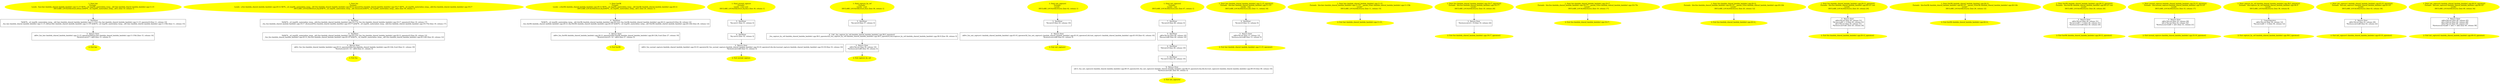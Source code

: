 /* @generated */
digraph iCFG {
"bar#13629960763458822780.27859d4aca4c920a20241f1b78082005_1" [label="1: Start bar\nFormals: \nLocals:  func:bar::lambda_shared_lambda_lambda1.cpp:11:15 0$?%__sil_tmpSIL_materialize_temp__n$1:bar::lambda_shared_lambda_lambda1.cpp:11:15 \n   DECLARE_LOCALS(&return,&func,&0$?%__sil_tmpSIL_materialize_temp__n$1); [line 10, column 1]\n " color=yellow style=filled]
	

	 "bar#13629960763458822780.27859d4aca4c920a20241f1b78082005_1" -> "bar#13629960763458822780.27859d4aca4c920a20241f1b78082005_4" ;
"bar#13629960763458822780.27859d4aca4c920a20241f1b78082005_2" [label="2: Exit bar \n  " color=yellow style=filled]
	

"bar#13629960763458822780.27859d4aca4c920a20241f1b78082005_3" [label="3:  Return Stmt \n   n$0=_fun_bar::lambda_shared_lambda_lambda1.cpp:11:15_operator()(&func:bar::lambda_shared_lambda_lambda1.cpp:11:15&) [line 15, column 14]\n  *&return:int=(7 / n$0) [line 15, column 3]\n " shape="box"]
	

	 "bar#13629960763458822780.27859d4aca4c920a20241f1b78082005_3" -> "bar#13629960763458822780.27859d4aca4c920a20241f1b78082005_2" ;
"bar#13629960763458822780.27859d4aca4c920a20241f1b78082005_4" [label="4:  DeclStmt \n   *&0$?%__sil_tmpSIL_materialize_temp__n$1:bar::lambda_shared_lambda_lambda1.cpp:11:15=(_fun_bar::lambda_shared_lambda_lambda1.cpp:11:15_operator()) [line 11, column 15]\n  _fun_bar::lambda_shared_lambda_lambda1.cpp:11:15_(&func:bar::lambda_shared_lambda_lambda1.cpp:11:15*,&0$?%__sil_tmpSIL_materialize_temp__n$1:bar::lambda_shared_lambda_lambda1.cpp:11:15&) [line 11, column 15]\n " shape="box"]
	

	 "bar#13629960763458822780.27859d4aca4c920a20241f1b78082005_4" -> "bar#13629960763458822780.27859d4aca4c920a20241f1b78082005_3" ;
"foo#972162870672026475.86d7db357d6a36081d09067fb38ce85e_1" [label="1: Start foo\nFormals: \nLocals:  y:foo::lambda_shared_lambda_lambda1.cpp:20:12 0$?%__sil_tmpSIL_materialize_temp__n$1:foo::lambda_shared_lambda_lambda1.cpp:20:12 unused:foo::lambda_shared_lambda_lambda1.cpp:19:17 0$?%__sil_tmpSIL_materialize_temp__n$2:foo::lambda_shared_lambda_lambda1.cpp:19:17 \n   DECLARE_LOCALS(&return,&y,&0$?%__sil_tmpSIL_materialize_temp__n$1,&unused,&0$?%__sil_tmpSIL_materialize_temp__n$2); [line 18, column 1]\n " color=yellow style=filled]
	

	 "foo#972162870672026475.86d7db357d6a36081d09067fb38ce85e_1" -> "foo#972162870672026475.86d7db357d6a36081d09067fb38ce85e_5" ;
"foo#972162870672026475.86d7db357d6a36081d09067fb38ce85e_2" [label="2: Exit foo \n  " color=yellow style=filled]
	

"foo#972162870672026475.86d7db357d6a36081d09067fb38ce85e_3" [label="3:  Return Stmt \n   n$0=_fun_foo::lambda_shared_lambda_lambda1.cpp:20:12_operator()(&y:foo::lambda_shared_lambda_lambda1.cpp:20:12&,3:int) [line 21, column 19]\n  *&return:int=(5 / (4 - n$0)) [line 21, column 3]\n " shape="box"]
	

	 "foo#972162870672026475.86d7db357d6a36081d09067fb38ce85e_3" -> "foo#972162870672026475.86d7db357d6a36081d09067fb38ce85e_2" ;
"foo#972162870672026475.86d7db357d6a36081d09067fb38ce85e_4" [label="4:  DeclStmt \n   *&0$?%__sil_tmpSIL_materialize_temp__n$1:foo::lambda_shared_lambda_lambda1.cpp:20:12=(_fun_foo::lambda_shared_lambda_lambda1.cpp:20:12_operator()) [line 20, column 12]\n  _fun_foo::lambda_shared_lambda_lambda1.cpp:20:12_(&y:foo::lambda_shared_lambda_lambda1.cpp:20:12*,&0$?%__sil_tmpSIL_materialize_temp__n$1:foo::lambda_shared_lambda_lambda1.cpp:20:12&) [line 20, column 12]\n " shape="box"]
	

	 "foo#972162870672026475.86d7db357d6a36081d09067fb38ce85e_4" -> "foo#972162870672026475.86d7db357d6a36081d09067fb38ce85e_3" ;
"foo#972162870672026475.86d7db357d6a36081d09067fb38ce85e_5" [label="5:  DeclStmt \n   *&0$?%__sil_tmpSIL_materialize_temp__n$2:foo::lambda_shared_lambda_lambda1.cpp:19:17=(_fun_foo::lambda_shared_lambda_lambda1.cpp:19:17_operator()) [line 19, column 17]\n  _fun_foo::lambda_shared_lambda_lambda1.cpp:19:17_(&unused:foo::lambda_shared_lambda_lambda1.cpp:19:17*,&0$?%__sil_tmpSIL_materialize_temp__n$2:foo::lambda_shared_lambda_lambda1.cpp:19:17&) [line 19, column 17]\n " shape="box"]
	

	 "foo#972162870672026475.86d7db357d6a36081d09067fb38ce85e_5" -> "foo#972162870672026475.86d7db357d6a36081d09067fb38ce85e_4" ;
"fooOK#5521302935427608539.9c36ec052efdd50972817d895666852a_1" [label="1: Start fooOK\nFormals: \nLocals:  y:fooOK::lambda_shared_lambda_lambda1.cpp:26:12 0$?%__sil_tmpSIL_materialize_temp__n$1:fooOK::lambda_shared_lambda_lambda1.cpp:26:12 \n   DECLARE_LOCALS(&return,&y,&0$?%__sil_tmpSIL_materialize_temp__n$1); [line 24, column 1]\n " color=yellow style=filled]
	

	 "fooOK#5521302935427608539.9c36ec052efdd50972817d895666852a_1" -> "fooOK#5521302935427608539.9c36ec052efdd50972817d895666852a_4" ;
"fooOK#5521302935427608539.9c36ec052efdd50972817d895666852a_2" [label="2: Exit fooOK \n  " color=yellow style=filled]
	

"fooOK#5521302935427608539.9c36ec052efdd50972817d895666852a_3" [label="3:  Return Stmt \n   n$0=_fun_fooOK::lambda_shared_lambda_lambda1.cpp:26:12_operator()(&y:fooOK::lambda_shared_lambda_lambda1.cpp:26:12&,3:int) [line 27, column 19]\n  *&return:int=(5 / (4 - n$0)) [line 27, column 3]\n " shape="box"]
	

	 "fooOK#5521302935427608539.9c36ec052efdd50972817d895666852a_3" -> "fooOK#5521302935427608539.9c36ec052efdd50972817d895666852a_2" ;
"fooOK#5521302935427608539.9c36ec052efdd50972817d895666852a_4" [label="4:  DeclStmt \n   *&0$?%__sil_tmpSIL_materialize_temp__n$1:fooOK::lambda_shared_lambda_lambda1.cpp:26:12=(_fun_fooOK::lambda_shared_lambda_lambda1.cpp:26:12_operator()) [line 26, column 12]\n  _fun_fooOK::lambda_shared_lambda_lambda1.cpp:26:12_(&y:fooOK::lambda_shared_lambda_lambda1.cpp:26:12*,&0$?%__sil_tmpSIL_materialize_temp__n$1:fooOK::lambda_shared_lambda_lambda1.cpp:26:12&) [line 26, column 12]\n " shape="box"]
	

	 "fooOK#5521302935427608539.9c36ec052efdd50972817d895666852a_4" -> "fooOK#5521302935427608539.9c36ec052efdd50972817d895666852a_3" ;
"normal_capture#5533029764254319855.11493b249dddd657790695e287170b84_1" [label="1: Start normal_capture\nFormals: \nLocals:  y:int x:int \n   DECLARE_LOCALS(&return,&y,&x); [line 30, column 1]\n " color=yellow style=filled]
	

	 "normal_capture#5533029764254319855.11493b249dddd657790695e287170b84_1" -> "normal_capture#5533029764254319855.11493b249dddd657790695e287170b84_5" ;
"normal_capture#5533029764254319855.11493b249dddd657790695e287170b84_2" [label="2: Exit normal_capture \n  " color=yellow style=filled]
	

"normal_capture#5533029764254319855.11493b249dddd657790695e287170b84_3" [label="3:  Return Stmt \n   n$0=_fun_normal_capture::lambda_shared_lambda_lambda1.cpp:33:10_operator()((_fun_normal_capture::lambda_shared_lambda_lambda1.cpp:33:10_operator(),&x,&y):normal_capture::lambda_shared_lambda_lambda1.cpp:33:10) [line 33, column 10]\n  *&return:int=n$0 [line 33, column 3]\n " shape="box"]
	

	 "normal_capture#5533029764254319855.11493b249dddd657790695e287170b84_3" -> "normal_capture#5533029764254319855.11493b249dddd657790695e287170b84_2" ;
"normal_capture#5533029764254319855.11493b249dddd657790695e287170b84_4" [label="4:  DeclStmt \n   *&y:int=2 [line 32, column 3]\n " shape="box"]
	

	 "normal_capture#5533029764254319855.11493b249dddd657790695e287170b84_4" -> "normal_capture#5533029764254319855.11493b249dddd657790695e287170b84_3" ;
"normal_capture#5533029764254319855.11493b249dddd657790695e287170b84_5" [label="5:  DeclStmt \n   *&x:int=1 [line 31, column 3]\n " shape="box"]
	

	 "normal_capture#5533029764254319855.11493b249dddd657790695e287170b84_5" -> "normal_capture#5533029764254319855.11493b249dddd657790695e287170b84_4" ;
"capture_by_ref#4375601249296069049.1d794578c048d96b25fb1e90dbaa8225_1" [label="1: Start capture_by_ref\nFormals: \nLocals:  x:int \n   DECLARE_LOCALS(&return,&x); [line 36, column 1]\n " color=yellow style=filled]
	

	 "capture_by_ref#4375601249296069049.1d794578c048d96b25fb1e90dbaa8225_1" -> "capture_by_ref#4375601249296069049.1d794578c048d96b25fb1e90dbaa8225_5" ;
"capture_by_ref#4375601249296069049.1d794578c048d96b25fb1e90dbaa8225_2" [label="2: Exit capture_by_ref \n  " color=yellow style=filled]
	

"capture_by_ref#4375601249296069049.1d794578c048d96b25fb1e90dbaa8225_3" [label="3:  Return Stmt \n   n$0=*&x:int [line 39, column 10]\n  *&return:int=n$0 [line 39, column 3]\n " shape="box"]
	

	 "capture_by_ref#4375601249296069049.1d794578c048d96b25fb1e90dbaa8225_3" -> "capture_by_ref#4375601249296069049.1d794578c048d96b25fb1e90dbaa8225_2" ;
"capture_by_ref#4375601249296069049.1d794578c048d96b25fb1e90dbaa8225_4" [label="4:  Call _fun_capture_by_ref::lambda_shared_lambda_lambda1.cpp:38:3_operator() \n   _fun_capture_by_ref::lambda_shared_lambda_lambda1.cpp:38:3_operator()((_fun_capture_by_ref::lambda_shared_lambda_lambda1.cpp:38:3_operator(),&x):capture_by_ref::lambda_shared_lambda_lambda1.cpp:38:3) [line 38, column 3]\n " shape="box"]
	

	 "capture_by_ref#4375601249296069049.1d794578c048d96b25fb1e90dbaa8225_4" -> "capture_by_ref#4375601249296069049.1d794578c048d96b25fb1e90dbaa8225_3" ;
"capture_by_ref#4375601249296069049.1d794578c048d96b25fb1e90dbaa8225_5" [label="5:  DeclStmt \n   *&x:int=0 [line 37, column 3]\n " shape="box"]
	

	 "capture_by_ref#4375601249296069049.1d794578c048d96b25fb1e90dbaa8225_5" -> "capture_by_ref#4375601249296069049.1d794578c048d96b25fb1e90dbaa8225_4" ;
"init_capture1#11582985675627962568.58b9ce334267f411dc5e1c70bd53eb81_1" [label="1: Start init_capture1\nFormals: \nLocals:  \n   DECLARE_LOCALS(&return); [line 42, column 1]\n " color=yellow style=filled]
	

	 "init_capture1#11582985675627962568.58b9ce334267f411dc5e1c70bd53eb81_1" -> "init_capture1#11582985675627962568.58b9ce334267f411dc5e1c70bd53eb81_3" ;
"init_capture1#11582985675627962568.58b9ce334267f411dc5e1c70bd53eb81_2" [label="2: Exit init_capture1 \n  " color=yellow style=filled]
	

"init_capture1#11582985675627962568.58b9ce334267f411dc5e1c70bd53eb81_3" [label="3:  DeclStmt \n   *&i:int=0 [line 43, column 10]\n " shape="box"]
	

	 "init_capture1#11582985675627962568.58b9ce334267f411dc5e1c70bd53eb81_3" -> "init_capture1#11582985675627962568.58b9ce334267f411dc5e1c70bd53eb81_4" ;
"init_capture1#11582985675627962568.58b9ce334267f411dc5e1c70bd53eb81_4" [label="4:  Return Stmt \n   n$0=_fun_init_capture1::lambda_shared_lambda_lambda1.cpp:43:10_operator()((_fun_init_capture1::lambda_shared_lambda_lambda1.cpp:43:10_operator(),&i):init_capture1::lambda_shared_lambda_lambda1.cpp:43:10) [line 43, column 10]\n  *&return:int=n$0 [line 43, column 3]\n " shape="box"]
	

	 "init_capture1#11582985675627962568.58b9ce334267f411dc5e1c70bd53eb81_4" -> "init_capture1#11582985675627962568.58b9ce334267f411dc5e1c70bd53eb81_2" ;
"init_capture2#11582143449720942167.039b5039af3b7807e4b00950523a9f3a_1" [label="1: Start init_capture2\nFormals: \nLocals:  i:int \n   DECLARE_LOCALS(&return,&i); [line 47, column 1]\n " color=yellow style=filled]
	

	 "init_capture2#11582143449720942167.039b5039af3b7807e4b00950523a9f3a_1" -> "init_capture2#11582143449720942167.039b5039af3b7807e4b00950523a9f3a_7" ;
"init_capture2#11582143449720942167.039b5039af3b7807e4b00950523a9f3a_2" [label="2: Exit init_capture2 \n  " color=yellow style=filled]
	

"init_capture2#11582143449720942167.039b5039af3b7807e4b00950523a9f3a_3" [label="3:  DeclStmt \n   *&c:int=3 [line 49, column 10]\n " shape="box"]
	

	 "init_capture2#11582143449720942167.039b5039af3b7807e4b00950523a9f3a_3" -> "init_capture2#11582143449720942167.039b5039af3b7807e4b00950523a9f3a_6" ;
"init_capture2#11582143449720942167.039b5039af3b7807e4b00950523a9f3a_4" [label="4:  DeclStmt \n   *&b:int=0 [line 49, column 10]\n " shape="box"]
	

	 "init_capture2#11582143449720942167.039b5039af3b7807e4b00950523a9f3a_4" -> "init_capture2#11582143449720942167.039b5039af3b7807e4b00950523a9f3a_3" ;
"init_capture2#11582143449720942167.039b5039af3b7807e4b00950523a9f3a_5" [label="5:  DeclStmt \n   n$0=*&i:int [line 49, column 16]\n  *&a:int=n$0 [line 49, column 10]\n " shape="box"]
	

	 "init_capture2#11582143449720942167.039b5039af3b7807e4b00950523a9f3a_5" -> "init_capture2#11582143449720942167.039b5039af3b7807e4b00950523a9f3a_4" ;
"init_capture2#11582143449720942167.039b5039af3b7807e4b00950523a9f3a_6" [label="6:  Return Stmt \n   n$1=_fun_init_capture2::lambda_shared_lambda_lambda1.cpp:49:10_operator()((_fun_init_capture2::lambda_shared_lambda_lambda1.cpp:49:10_operator(),&a,&b,&c):init_capture2::lambda_shared_lambda_lambda1.cpp:49:10) [line 49, column 10]\n  *&return:int=n$1 [line 49, column 3]\n " shape="box"]
	

	 "init_capture2#11582143449720942167.039b5039af3b7807e4b00950523a9f3a_6" -> "init_capture2#11582143449720942167.039b5039af3b7807e4b00950523a9f3a_2" ;
"init_capture2#11582143449720942167.039b5039af3b7807e4b00950523a9f3a_7" [label="7:  DeclStmt \n   *&i:int=0 [line 48, column 3]\n " shape="box"]
	

	 "init_capture2#11582143449720942167.039b5039af3b7807e4b00950523a9f3a_7" -> "init_capture2#11582143449720942167.039b5039af3b7807e4b00950523a9f3a_5" ;
"operator()#lambda_shared_lambda_lambda1.cpp:11:15#bar#(7708532531154088338).366f354811e123a58e7def3a604b1046_1" [label="1: Start bar::lambda_shared_lambda_lambda1.cpp:11:15_operator()\nFormals:  this:bar::lambda_shared_lambda_lambda1.cpp:11:15*\nLocals:  i:int \n   DECLARE_LOCALS(&return,&i); [line 11, column 18]\n " color=yellow style=filled]
	

	 "operator()#lambda_shared_lambda_lambda1.cpp:11:15#bar#(7708532531154088338).366f354811e123a58e7def3a604b1046_1" -> "operator()#lambda_shared_lambda_lambda1.cpp:11:15#bar#(7708532531154088338).366f354811e123a58e7def3a604b1046_4" ;
"operator()#lambda_shared_lambda_lambda1.cpp:11:15#bar#(7708532531154088338).366f354811e123a58e7def3a604b1046_2" [label="2: Exit bar::lambda_shared_lambda_lambda1.cpp:11:15_operator() \n  " color=yellow style=filled]
	

"operator()#lambda_shared_lambda_lambda1.cpp:11:15#bar#(7708532531154088338).366f354811e123a58e7def3a604b1046_3" [label="3:  Return Stmt \n   n$0=*&i:int [line 13, column 12]\n  *&return:int=n$0 [line 13, column 5]\n " shape="box"]
	

	 "operator()#lambda_shared_lambda_lambda1.cpp:11:15#bar#(7708532531154088338).366f354811e123a58e7def3a604b1046_3" -> "operator()#lambda_shared_lambda_lambda1.cpp:11:15#bar#(7708532531154088338).366f354811e123a58e7def3a604b1046_2" ;
"operator()#lambda_shared_lambda_lambda1.cpp:11:15#bar#(7708532531154088338).366f354811e123a58e7def3a604b1046_4" [label="4:  DeclStmt \n   *&i:int=0 [line 12, column 5]\n " shape="box"]
	

	 "operator()#lambda_shared_lambda_lambda1.cpp:11:15#bar#(7708532531154088338).366f354811e123a58e7def3a604b1046_4" -> "operator()#lambda_shared_lambda_lambda1.cpp:11:15#bar#(7708532531154088338).366f354811e123a58e7def3a604b1046_3" ;
"#lambda_shared_lambda_lambda1.cpp:11:15#bar#{14892892509482509619|constexpr}.82a39f4ec411b682c3042c96f268a2b9_1" [label="1: Start bar::lambda_shared_lambda_lambda1.cpp:11:15_\nFormals:  this:bar::lambda_shared_lambda_lambda1.cpp:11:15* __param_0:bar::lambda_shared_lambda_lambda1.cpp:11:15&\nLocals:  \n   DECLARE_LOCALS(&return); [line 11, column 15]\n " color=yellow style=filled]
	

	 "#lambda_shared_lambda_lambda1.cpp:11:15#bar#{14892892509482509619|constexpr}.82a39f4ec411b682c3042c96f268a2b9_1" -> "#lambda_shared_lambda_lambda1.cpp:11:15#bar#{14892892509482509619|constexpr}.82a39f4ec411b682c3042c96f268a2b9_2" ;
"#lambda_shared_lambda_lambda1.cpp:11:15#bar#{14892892509482509619|constexpr}.82a39f4ec411b682c3042c96f268a2b9_2" [label="2: Exit bar::lambda_shared_lambda_lambda1.cpp:11:15_ \n  " color=yellow style=filled]
	

"operator()#lambda_shared_lambda_lambda1.cpp:19:17#foo#(10761403337571939980).251572fc6e45e136f499b40da2b7cec4_1" [label="1: Start foo::lambda_shared_lambda_lambda1.cpp:19:17_operator()\nFormals:  this:foo::lambda_shared_lambda_lambda1.cpp:19:17*\nLocals:  \n   DECLARE_LOCALS(&return); [line 19, column 20]\n " color=yellow style=filled]
	

	 "operator()#lambda_shared_lambda_lambda1.cpp:19:17#foo#(10761403337571939980).251572fc6e45e136f499b40da2b7cec4_1" -> "operator()#lambda_shared_lambda_lambda1.cpp:19:17#foo#(10761403337571939980).251572fc6e45e136f499b40da2b7cec4_3" ;
"operator()#lambda_shared_lambda_lambda1.cpp:19:17#foo#(10761403337571939980).251572fc6e45e136f499b40da2b7cec4_2" [label="2: Exit foo::lambda_shared_lambda_lambda1.cpp:19:17_operator() \n  " color=yellow style=filled]
	

"operator()#lambda_shared_lambda_lambda1.cpp:19:17#foo#(10761403337571939980).251572fc6e45e136f499b40da2b7cec4_3" [label="3:  Return Stmt \n   *&return:int=(1 / 0) [line 19, column 24]\n " shape="box"]
	

	 "operator()#lambda_shared_lambda_lambda1.cpp:19:17#foo#(10761403337571939980).251572fc6e45e136f499b40da2b7cec4_3" -> "operator()#lambda_shared_lambda_lambda1.cpp:19:17#foo#(10761403337571939980).251572fc6e45e136f499b40da2b7cec4_2" ;
"#lambda_shared_lambda_lambda1.cpp:19:17#foo#{18379037134042516079|constexpr}.f30eeee4fd61eeb8d7c0f0b7e4ed975f_1" [label="1: Start foo::lambda_shared_lambda_lambda1.cpp:19:17_\nFormals:  this:foo::lambda_shared_lambda_lambda1.cpp:19:17* __param_0:foo::lambda_shared_lambda_lambda1.cpp:19:17&\nLocals:  \n   DECLARE_LOCALS(&return); [line 19, column 17]\n " color=yellow style=filled]
	

	 "#lambda_shared_lambda_lambda1.cpp:19:17#foo#{18379037134042516079|constexpr}.f30eeee4fd61eeb8d7c0f0b7e4ed975f_1" -> "#lambda_shared_lambda_lambda1.cpp:19:17#foo#{18379037134042516079|constexpr}.f30eeee4fd61eeb8d7c0f0b7e4ed975f_2" ;
"#lambda_shared_lambda_lambda1.cpp:19:17#foo#{18379037134042516079|constexpr}.f30eeee4fd61eeb8d7c0f0b7e4ed975f_2" [label="2: Exit foo::lambda_shared_lambda_lambda1.cpp:19:17_ \n  " color=yellow style=filled]
	

"#lambda_shared_lambda_lambda1.cpp:20:12#foo#{2457771116144546786|constexpr}.8d67e886151fe32329ba2e2df99417f3_1" [label="1: Start foo::lambda_shared_lambda_lambda1.cpp:20:12_\nFormals:  this:foo::lambda_shared_lambda_lambda1.cpp:20:12* __param_0:foo::lambda_shared_lambda_lambda1.cpp:20:12&\nLocals:  \n   DECLARE_LOCALS(&return); [line 20, column 12]\n " color=yellow style=filled]
	

	 "#lambda_shared_lambda_lambda1.cpp:20:12#foo#{2457771116144546786|constexpr}.8d67e886151fe32329ba2e2df99417f3_1" -> "#lambda_shared_lambda_lambda1.cpp:20:12#foo#{2457771116144546786|constexpr}.8d67e886151fe32329ba2e2df99417f3_2" ;
"#lambda_shared_lambda_lambda1.cpp:20:12#foo#{2457771116144546786|constexpr}.8d67e886151fe32329ba2e2df99417f3_2" [label="2: Exit foo::lambda_shared_lambda_lambda1.cpp:20:12_ \n  " color=yellow style=filled]
	

"operator()#lambda_shared_lambda_lambda1.cpp:20:12#foo#(8701050879076719020).0b2c110c980ade73ba5c317e22981b86_1" [label="1: Start foo::lambda_shared_lambda_lambda1.cpp:20:12_operator()\nFormals:  this:foo::lambda_shared_lambda_lambda1.cpp:20:12* i:int\nLocals:  \n   DECLARE_LOCALS(&return); [line 20, column 20]\n " color=yellow style=filled]
	

	 "operator()#lambda_shared_lambda_lambda1.cpp:20:12#foo#(8701050879076719020).0b2c110c980ade73ba5c317e22981b86_1" -> "operator()#lambda_shared_lambda_lambda1.cpp:20:12#foo#(8701050879076719020).0b2c110c980ade73ba5c317e22981b86_3" ;
"operator()#lambda_shared_lambda_lambda1.cpp:20:12#foo#(8701050879076719020).0b2c110c980ade73ba5c317e22981b86_2" [label="2: Exit foo::lambda_shared_lambda_lambda1.cpp:20:12_operator() \n  " color=yellow style=filled]
	

"operator()#lambda_shared_lambda_lambda1.cpp:20:12#foo#(8701050879076719020).0b2c110c980ade73ba5c317e22981b86_3" [label="3:  Return Stmt \n   n$0=*&i:int [line 20, column 31]\n  *&i:int=(n$0 + 1) [line 20, column 31]\n  n$1=*&i:int [line 20, column 31]\n  *&return:int=n$1 [line 20, column 24]\n " shape="box"]
	

	 "operator()#lambda_shared_lambda_lambda1.cpp:20:12#foo#(8701050879076719020).0b2c110c980ade73ba5c317e22981b86_3" -> "operator()#lambda_shared_lambda_lambda1.cpp:20:12#foo#(8701050879076719020).0b2c110c980ade73ba5c317e22981b86_2" ;
"#lambda_shared_lambda_lambda1.cpp:26:12#fooOK#{12805486487749307717|constexpr}.5d2a515dbfe9a2c0a5c89ce06ced0b70_1" [label="1: Start fooOK::lambda_shared_lambda_lambda1.cpp:26:12_\nFormals:  this:fooOK::lambda_shared_lambda_lambda1.cpp:26:12* __param_0:fooOK::lambda_shared_lambda_lambda1.cpp:26:12&\nLocals:  \n   DECLARE_LOCALS(&return); [line 26, column 12]\n " color=yellow style=filled]
	

	 "#lambda_shared_lambda_lambda1.cpp:26:12#fooOK#{12805486487749307717|constexpr}.5d2a515dbfe9a2c0a5c89ce06ced0b70_1" -> "#lambda_shared_lambda_lambda1.cpp:26:12#fooOK#{12805486487749307717|constexpr}.5d2a515dbfe9a2c0a5c89ce06ced0b70_2" ;
"#lambda_shared_lambda_lambda1.cpp:26:12#fooOK#{12805486487749307717|constexpr}.5d2a515dbfe9a2c0a5c89ce06ced0b70_2" [label="2: Exit fooOK::lambda_shared_lambda_lambda1.cpp:26:12_ \n  " color=yellow style=filled]
	

"operator()#lambda_shared_lambda_lambda1.cpp:26:12#fooOK#(3436637400147523223).3b2982544334f951fa2c663b7ebabd16_1" [label="1: Start fooOK::lambda_shared_lambda_lambda1.cpp:26:12_operator()\nFormals:  this:fooOK::lambda_shared_lambda_lambda1.cpp:26:12* i:int\nLocals:  \n   DECLARE_LOCALS(&return); [line 26, column 20]\n " color=yellow style=filled]
	

	 "operator()#lambda_shared_lambda_lambda1.cpp:26:12#fooOK#(3436637400147523223).3b2982544334f951fa2c663b7ebabd16_1" -> "operator()#lambda_shared_lambda_lambda1.cpp:26:12#fooOK#(3436637400147523223).3b2982544334f951fa2c663b7ebabd16_3" ;
"operator()#lambda_shared_lambda_lambda1.cpp:26:12#fooOK#(3436637400147523223).3b2982544334f951fa2c663b7ebabd16_2" [label="2: Exit fooOK::lambda_shared_lambda_lambda1.cpp:26:12_operator() \n  " color=yellow style=filled]
	

"operator()#lambda_shared_lambda_lambda1.cpp:26:12#fooOK#(3436637400147523223).3b2982544334f951fa2c663b7ebabd16_3" [label="3:  Return Stmt \n   n$0=*&i:int [line 26, column 31]\n  *&i:int=(n$0 + 1) [line 26, column 31]\n  *&return:int=n$0 [line 26, column 24]\n " shape="box"]
	

	 "operator()#lambda_shared_lambda_lambda1.cpp:26:12#fooOK#(3436637400147523223).3b2982544334f951fa2c663b7ebabd16_3" -> "operator()#lambda_shared_lambda_lambda1.cpp:26:12#fooOK#(3436637400147523223).3b2982544334f951fa2c663b7ebabd16_2" ;
"operator()#lambda_shared_lambda_lambda1.cpp:33:10#normal_capture#(3336792892144266867).6b1528a4c777a5033c547e72dff7c11b_1" [label="1: Start normal_capture::lambda_shared_lambda_lambda1.cpp:33:10_operator()\nFormals:  this:normal_capture::lambda_shared_lambda_lambda1.cpp:33:10*\nLocals:  \n   DECLARE_LOCALS(&return); [line 33, column 17]\n " color=yellow style=filled]
	

	 "operator()#lambda_shared_lambda_lambda1.cpp:33:10#normal_capture#(3336792892144266867).6b1528a4c777a5033c547e72dff7c11b_1" -> "operator()#lambda_shared_lambda_lambda1.cpp:33:10#normal_capture#(3336792892144266867).6b1528a4c777a5033c547e72dff7c11b_3" ;
"operator()#lambda_shared_lambda_lambda1.cpp:33:10#normal_capture#(3336792892144266867).6b1528a4c777a5033c547e72dff7c11b_2" [label="2: Exit normal_capture::lambda_shared_lambda_lambda1.cpp:33:10_operator() \n  " color=yellow style=filled]
	

"operator()#lambda_shared_lambda_lambda1.cpp:33:10#normal_capture#(3336792892144266867).6b1528a4c777a5033c547e72dff7c11b_3" [label="3:  Return Stmt \n   n$0=*&x:int [line 33, column 28]\n  n$1=*&y:int [line 33, column 32]\n  *&return:int=(n$0 + n$1) [line 33, column 21]\n " shape="box"]
	

	 "operator()#lambda_shared_lambda_lambda1.cpp:33:10#normal_capture#(3336792892144266867).6b1528a4c777a5033c547e72dff7c11b_3" -> "operator()#lambda_shared_lambda_lambda1.cpp:33:10#normal_capture#(3336792892144266867).6b1528a4c777a5033c547e72dff7c11b_2" ;
"operator()#lambda_shared_lambda_lambda1.cpp:38:3#capture_by_ref#(17277454583786497390).c47500379c80a95b2ce7b5f569b32788_1" [label="1: Start capture_by_ref::lambda_shared_lambda_lambda1.cpp:38:3_operator()\nFormals:  this:capture_by_ref::lambda_shared_lambda_lambda1.cpp:38:3*\nLocals:  \n   DECLARE_LOCALS(&return); [line 38, column 8]\n " color=yellow style=filled]
	

	 "operator()#lambda_shared_lambda_lambda1.cpp:38:3#capture_by_ref#(17277454583786497390).c47500379c80a95b2ce7b5f569b32788_1" -> "operator()#lambda_shared_lambda_lambda1.cpp:38:3#capture_by_ref#(17277454583786497390).c47500379c80a95b2ce7b5f569b32788_3" ;
"operator()#lambda_shared_lambda_lambda1.cpp:38:3#capture_by_ref#(17277454583786497390).c47500379c80a95b2ce7b5f569b32788_2" [label="2: Exit capture_by_ref::lambda_shared_lambda_lambda1.cpp:38:3_operator() \n  " color=yellow style=filled]
	

"operator()#lambda_shared_lambda_lambda1.cpp:38:3#capture_by_ref#(17277454583786497390).c47500379c80a95b2ce7b5f569b32788_3" [label="3:  UnaryOperator \n   n$0=*&x:int [line 38, column 12]\n  *&x:int=(n$0 + 1) [line 38, column 12]\n " shape="box"]
	

	 "operator()#lambda_shared_lambda_lambda1.cpp:38:3#capture_by_ref#(17277454583786497390).c47500379c80a95b2ce7b5f569b32788_3" -> "operator()#lambda_shared_lambda_lambda1.cpp:38:3#capture_by_ref#(17277454583786497390).c47500379c80a95b2ce7b5f569b32788_2" ;
"operator()#lambda_shared_lambda_lambda1.cpp:43:10#init_capture1#(11958159405823124536).e5ff526484114785c9c4e4c652fdee0d_1" [label="1: Start init_capture1::lambda_shared_lambda_lambda1.cpp:43:10_operator()\nFormals:  this:init_capture1::lambda_shared_lambda_lambda1.cpp:43:10*\nLocals:  \n   DECLARE_LOCALS(&return); [line 43, column 18]\n " color=yellow style=filled]
	

	 "operator()#lambda_shared_lambda_lambda1.cpp:43:10#init_capture1#(11958159405823124536).e5ff526484114785c9c4e4c652fdee0d_1" -> "operator()#lambda_shared_lambda_lambda1.cpp:43:10#init_capture1#(11958159405823124536).e5ff526484114785c9c4e4c652fdee0d_3" ;
"operator()#lambda_shared_lambda_lambda1.cpp:43:10#init_capture1#(11958159405823124536).e5ff526484114785c9c4e4c652fdee0d_2" [label="2: Exit init_capture1::lambda_shared_lambda_lambda1.cpp:43:10_operator() \n  " color=yellow style=filled]
	

"operator()#lambda_shared_lambda_lambda1.cpp:43:10#init_capture1#(11958159405823124536).e5ff526484114785c9c4e4c652fdee0d_3" [label="3:  Return Stmt \n   n$0=*&i:int [line 43, column 29]\n  *&return:int=n$0 [line 43, column 22]\n " shape="box"]
	

	 "operator()#lambda_shared_lambda_lambda1.cpp:43:10#init_capture1#(11958159405823124536).e5ff526484114785c9c4e4c652fdee0d_3" -> "operator()#lambda_shared_lambda_lambda1.cpp:43:10#init_capture1#(11958159405823124536).e5ff526484114785c9c4e4c652fdee0d_2" ;
"operator()#lambda_shared_lambda_lambda1.cpp:49:10#init_capture2#(10943089228143620310).7e4ba21e8ca9ff39a89b363b4c5d845b_1" [label="1: Start init_capture2::lambda_shared_lambda_lambda1.cpp:49:10_operator()\nFormals:  this:init_capture2::lambda_shared_lambda_lambda1.cpp:49:10*\nLocals:  \n   DECLARE_LOCALS(&return); [line 49, column 34]\n " color=yellow style=filled]
	

	 "operator()#lambda_shared_lambda_lambda1.cpp:49:10#init_capture2#(10943089228143620310).7e4ba21e8ca9ff39a89b363b4c5d845b_1" -> "operator()#lambda_shared_lambda_lambda1.cpp:49:10#init_capture2#(10943089228143620310).7e4ba21e8ca9ff39a89b363b4c5d845b_3" ;
"operator()#lambda_shared_lambda_lambda1.cpp:49:10#init_capture2#(10943089228143620310).7e4ba21e8ca9ff39a89b363b4c5d845b_2" [label="2: Exit init_capture2::lambda_shared_lambda_lambda1.cpp:49:10_operator() \n  " color=yellow style=filled]
	

"operator()#lambda_shared_lambda_lambda1.cpp:49:10#init_capture2#(10943089228143620310).7e4ba21e8ca9ff39a89b363b4c5d845b_3" [label="3:  Return Stmt \n   n$0=*&a:int [line 49, column 45]\n  n$1=*&b:int [line 49, column 49]\n  n$2=*&c:int [line 49, column 53]\n  *&return:int=((n$0 + n$1) + n$2) [line 49, column 38]\n " shape="box"]
	

	 "operator()#lambda_shared_lambda_lambda1.cpp:49:10#init_capture2#(10943089228143620310).7e4ba21e8ca9ff39a89b363b4c5d845b_3" -> "operator()#lambda_shared_lambda_lambda1.cpp:49:10#init_capture2#(10943089228143620310).7e4ba21e8ca9ff39a89b363b4c5d845b_2" ;
}
